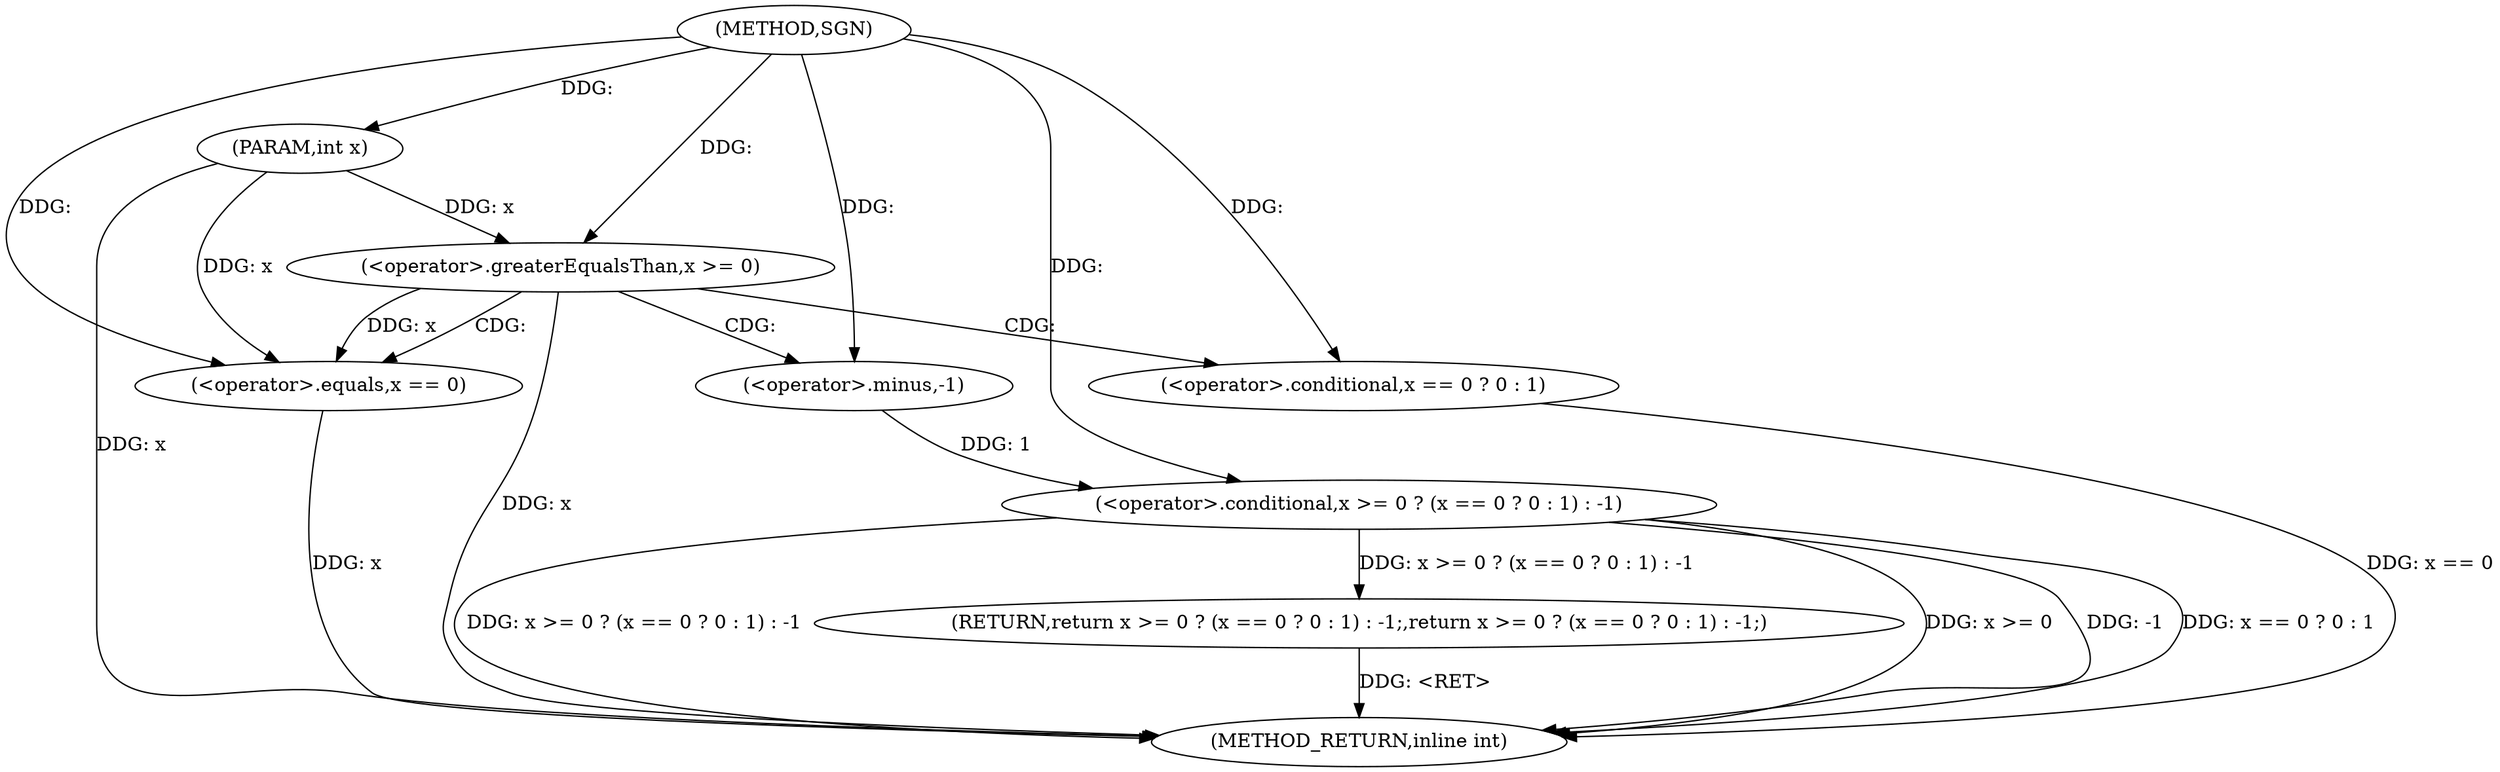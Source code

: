 digraph "SGN" {  
"1000210" [label = "(METHOD,SGN)" ]
"1000226" [label = "(METHOD_RETURN,inline int)" ]
"1000211" [label = "(PARAM,int x)" ]
"1000213" [label = "(RETURN,return x >= 0 ? (x == 0 ? 0 : 1) : -1;,return x >= 0 ? (x == 0 ? 0 : 1) : -1;)" ]
"1000214" [label = "(<operator>.conditional,x >= 0 ? (x == 0 ? 0 : 1) : -1)" ]
"1000215" [label = "(<operator>.greaterEqualsThan,x >= 0)" ]
"1000218" [label = "(<operator>.conditional,x == 0 ? 0 : 1)" ]
"1000224" [label = "(<operator>.minus,-1)" ]
"1000219" [label = "(<operator>.equals,x == 0)" ]
  "1000211" -> "1000226"  [ label = "DDG: x"] 
  "1000215" -> "1000226"  [ label = "DDG: x"] 
  "1000214" -> "1000226"  [ label = "DDG: x >= 0"] 
  "1000214" -> "1000226"  [ label = "DDG: -1"] 
  "1000219" -> "1000226"  [ label = "DDG: x"] 
  "1000218" -> "1000226"  [ label = "DDG: x == 0"] 
  "1000214" -> "1000226"  [ label = "DDG: x == 0 ? 0 : 1"] 
  "1000214" -> "1000226"  [ label = "DDG: x >= 0 ? (x == 0 ? 0 : 1) : -1"] 
  "1000213" -> "1000226"  [ label = "DDG: <RET>"] 
  "1000210" -> "1000211"  [ label = "DDG: "] 
  "1000214" -> "1000213"  [ label = "DDG: x >= 0 ? (x == 0 ? 0 : 1) : -1"] 
  "1000210" -> "1000214"  [ label = "DDG: "] 
  "1000224" -> "1000214"  [ label = "DDG: 1"] 
  "1000211" -> "1000215"  [ label = "DDG: x"] 
  "1000210" -> "1000215"  [ label = "DDG: "] 
  "1000210" -> "1000218"  [ label = "DDG: "] 
  "1000210" -> "1000224"  [ label = "DDG: "] 
  "1000215" -> "1000219"  [ label = "DDG: x"] 
  "1000211" -> "1000219"  [ label = "DDG: x"] 
  "1000210" -> "1000219"  [ label = "DDG: "] 
  "1000215" -> "1000218"  [ label = "CDG: "] 
  "1000215" -> "1000224"  [ label = "CDG: "] 
  "1000215" -> "1000219"  [ label = "CDG: "] 
}
